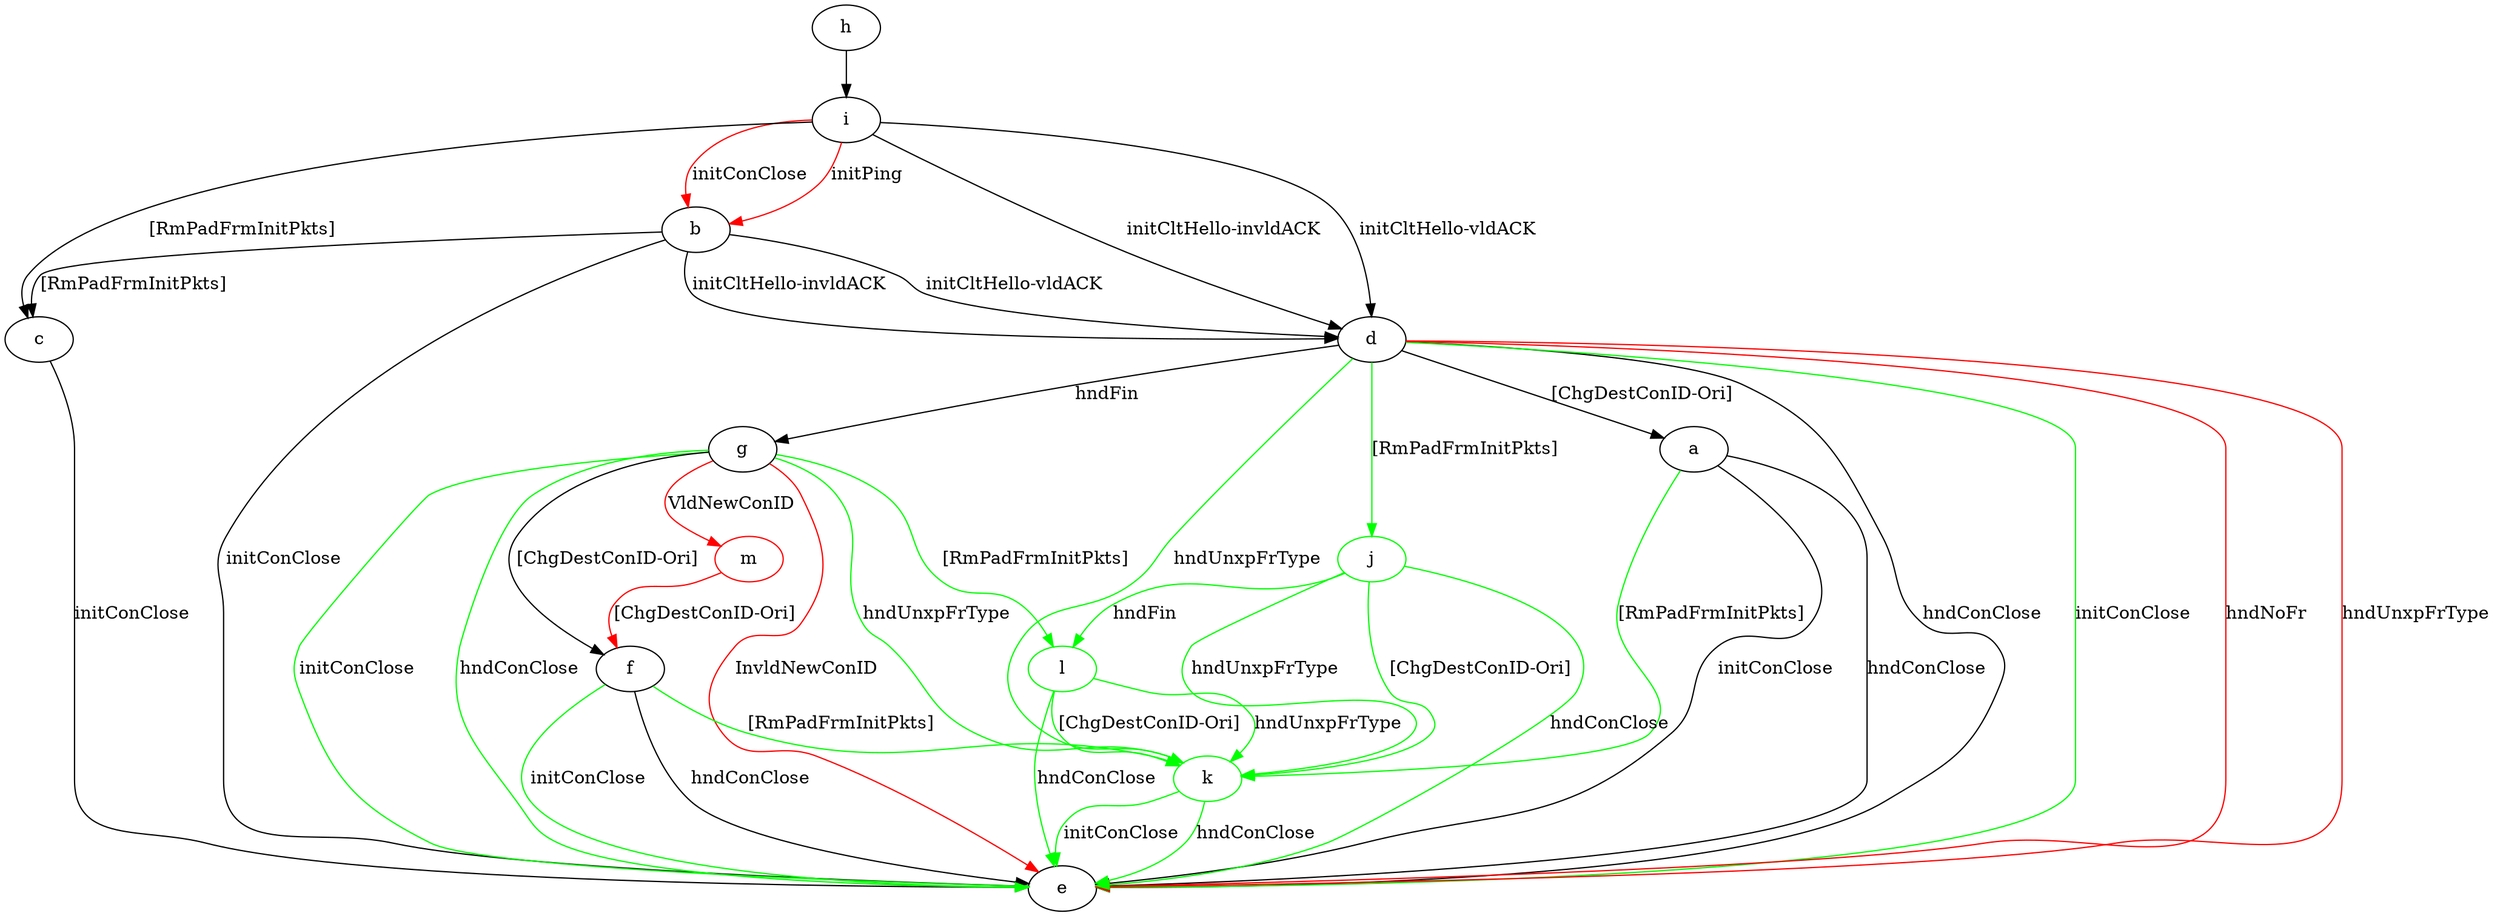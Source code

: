 digraph "" {
	a -> e	[key=0,
		label="initConClose "];
	a -> e	[key=1,
		label="hndConClose "];
	k	[color=green];
	a -> k	[key=0,
		color=green,
		label="[RmPadFrmInitPkts] "];
	b -> c	[key=0,
		label="[RmPadFrmInitPkts] "];
	b -> d	[key=0,
		label="initCltHello-vldACK "];
	b -> d	[key=1,
		label="initCltHello-invldACK "];
	b -> e	[key=0,
		label="initConClose "];
	c -> e	[key=0,
		label="initConClose "];
	d -> a	[key=0,
		label="[ChgDestConID-Ori] "];
	d -> e	[key=0,
		label="hndConClose "];
	d -> e	[key=1,
		color=green,
		label="initConClose "];
	d -> e	[key=2,
		color=red,
		label="hndNoFr "];
	d -> e	[key=3,
		color=red,
		label="hndUnxpFrType "];
	d -> g	[key=0,
		label="hndFin "];
	j	[color=green];
	d -> j	[key=0,
		color=green,
		label="[RmPadFrmInitPkts] "];
	d -> k	[key=0,
		color=green,
		label="hndUnxpFrType "];
	f -> e	[key=0,
		label="hndConClose "];
	f -> e	[key=1,
		color=green,
		label="initConClose "];
	f -> k	[key=0,
		color=green,
		label="[RmPadFrmInitPkts] "];
	g -> e	[key=0,
		color=green,
		label="initConClose "];
	g -> e	[key=1,
		color=green,
		label="hndConClose "];
	g -> e	[key=2,
		color=red,
		label="InvldNewConID "];
	g -> f	[key=0,
		label="[ChgDestConID-Ori] "];
	g -> k	[key=0,
		color=green,
		label="hndUnxpFrType "];
	l	[color=green];
	g -> l	[key=0,
		color=green,
		label="[RmPadFrmInitPkts] "];
	m	[color=red];
	g -> m	[key=0,
		color=red,
		label="VldNewConID "];
	h -> i	[key=0];
	i -> b	[key=0,
		color=red,
		label="initPing "];
	i -> b	[key=1,
		color=red,
		label="initConClose "];
	i -> c	[key=0,
		label="[RmPadFrmInitPkts] "];
	i -> d	[key=0,
		label="initCltHello-vldACK "];
	i -> d	[key=1,
		label="initCltHello-invldACK "];
	j -> e	[key=0,
		color=green,
		label="hndConClose "];
	j -> k	[key=0,
		color=green,
		label="hndUnxpFrType "];
	j -> k	[key=1,
		color=green,
		label="[ChgDestConID-Ori] "];
	j -> l	[key=0,
		color=green,
		label="hndFin "];
	k -> e	[key=0,
		color=green,
		label="initConClose "];
	k -> e	[key=1,
		color=green,
		label="hndConClose "];
	l -> e	[key=0,
		color=green,
		label="hndConClose "];
	l -> k	[key=0,
		color=green,
		label="hndUnxpFrType "];
	l -> k	[key=1,
		color=green,
		label="[ChgDestConID-Ori] "];
	m -> f	[key=0,
		color=red,
		label="[ChgDestConID-Ori] "];
}
